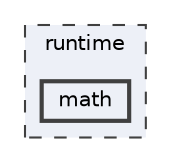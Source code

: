 digraph "runtime/math"
{
 // LATEX_PDF_SIZE
  bgcolor="transparent";
  edge [fontname=Helvetica,fontsize=10,labelfontname=Helvetica,labelfontsize=10];
  node [fontname=Helvetica,fontsize=10,shape=box,height=0.2,width=0.4];
  compound=true
  subgraph clusterdir_cb031e414f281a658b23dddb30bb9d2c {
    graph [ bgcolor="#edf0f7", pencolor="grey25", label="runtime", fontname=Helvetica,fontsize=10 style="filled,dashed", URL="dir_cb031e414f281a658b23dddb30bb9d2c.html",tooltip=""]
  dir_9f8c30d1ea24168af96f2ed9e89d534f [label="math", fillcolor="#edf0f7", color="grey25", style="filled,bold", URL="dir_9f8c30d1ea24168af96f2ed9e89d534f.html",tooltip=""];
  }
}
